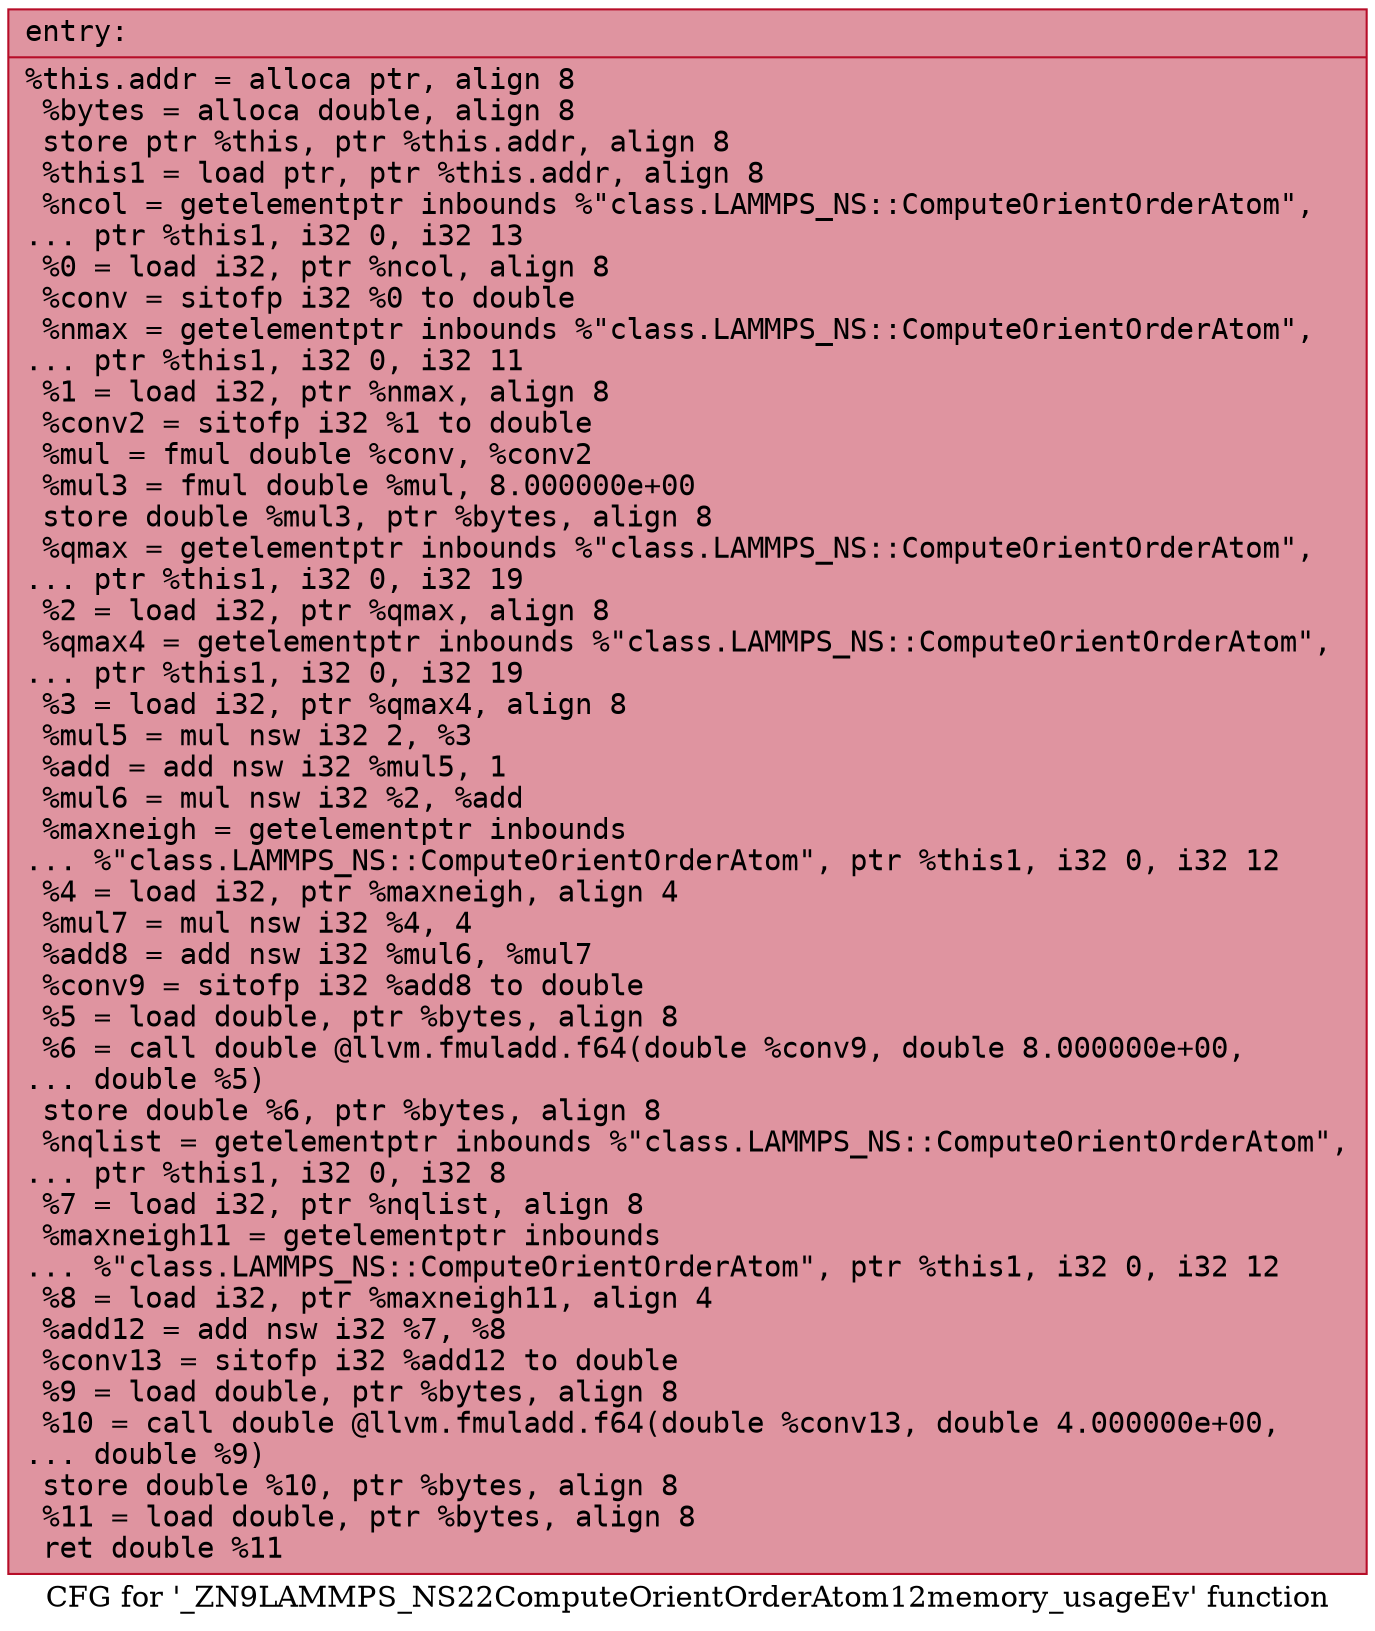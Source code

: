 digraph "CFG for '_ZN9LAMMPS_NS22ComputeOrientOrderAtom12memory_usageEv' function" {
	label="CFG for '_ZN9LAMMPS_NS22ComputeOrientOrderAtom12memory_usageEv' function";

	Node0x56462c13b1f0 [shape=record,color="#b70d28ff", style=filled, fillcolor="#b70d2870" fontname="Courier",label="{entry:\l|  %this.addr = alloca ptr, align 8\l  %bytes = alloca double, align 8\l  store ptr %this, ptr %this.addr, align 8\l  %this1 = load ptr, ptr %this.addr, align 8\l  %ncol = getelementptr inbounds %\"class.LAMMPS_NS::ComputeOrientOrderAtom\",\l... ptr %this1, i32 0, i32 13\l  %0 = load i32, ptr %ncol, align 8\l  %conv = sitofp i32 %0 to double\l  %nmax = getelementptr inbounds %\"class.LAMMPS_NS::ComputeOrientOrderAtom\",\l... ptr %this1, i32 0, i32 11\l  %1 = load i32, ptr %nmax, align 8\l  %conv2 = sitofp i32 %1 to double\l  %mul = fmul double %conv, %conv2\l  %mul3 = fmul double %mul, 8.000000e+00\l  store double %mul3, ptr %bytes, align 8\l  %qmax = getelementptr inbounds %\"class.LAMMPS_NS::ComputeOrientOrderAtom\",\l... ptr %this1, i32 0, i32 19\l  %2 = load i32, ptr %qmax, align 8\l  %qmax4 = getelementptr inbounds %\"class.LAMMPS_NS::ComputeOrientOrderAtom\",\l... ptr %this1, i32 0, i32 19\l  %3 = load i32, ptr %qmax4, align 8\l  %mul5 = mul nsw i32 2, %3\l  %add = add nsw i32 %mul5, 1\l  %mul6 = mul nsw i32 %2, %add\l  %maxneigh = getelementptr inbounds\l... %\"class.LAMMPS_NS::ComputeOrientOrderAtom\", ptr %this1, i32 0, i32 12\l  %4 = load i32, ptr %maxneigh, align 4\l  %mul7 = mul nsw i32 %4, 4\l  %add8 = add nsw i32 %mul6, %mul7\l  %conv9 = sitofp i32 %add8 to double\l  %5 = load double, ptr %bytes, align 8\l  %6 = call double @llvm.fmuladd.f64(double %conv9, double 8.000000e+00,\l... double %5)\l  store double %6, ptr %bytes, align 8\l  %nqlist = getelementptr inbounds %\"class.LAMMPS_NS::ComputeOrientOrderAtom\",\l... ptr %this1, i32 0, i32 8\l  %7 = load i32, ptr %nqlist, align 8\l  %maxneigh11 = getelementptr inbounds\l... %\"class.LAMMPS_NS::ComputeOrientOrderAtom\", ptr %this1, i32 0, i32 12\l  %8 = load i32, ptr %maxneigh11, align 4\l  %add12 = add nsw i32 %7, %8\l  %conv13 = sitofp i32 %add12 to double\l  %9 = load double, ptr %bytes, align 8\l  %10 = call double @llvm.fmuladd.f64(double %conv13, double 4.000000e+00,\l... double %9)\l  store double %10, ptr %bytes, align 8\l  %11 = load double, ptr %bytes, align 8\l  ret double %11\l}"];
}
